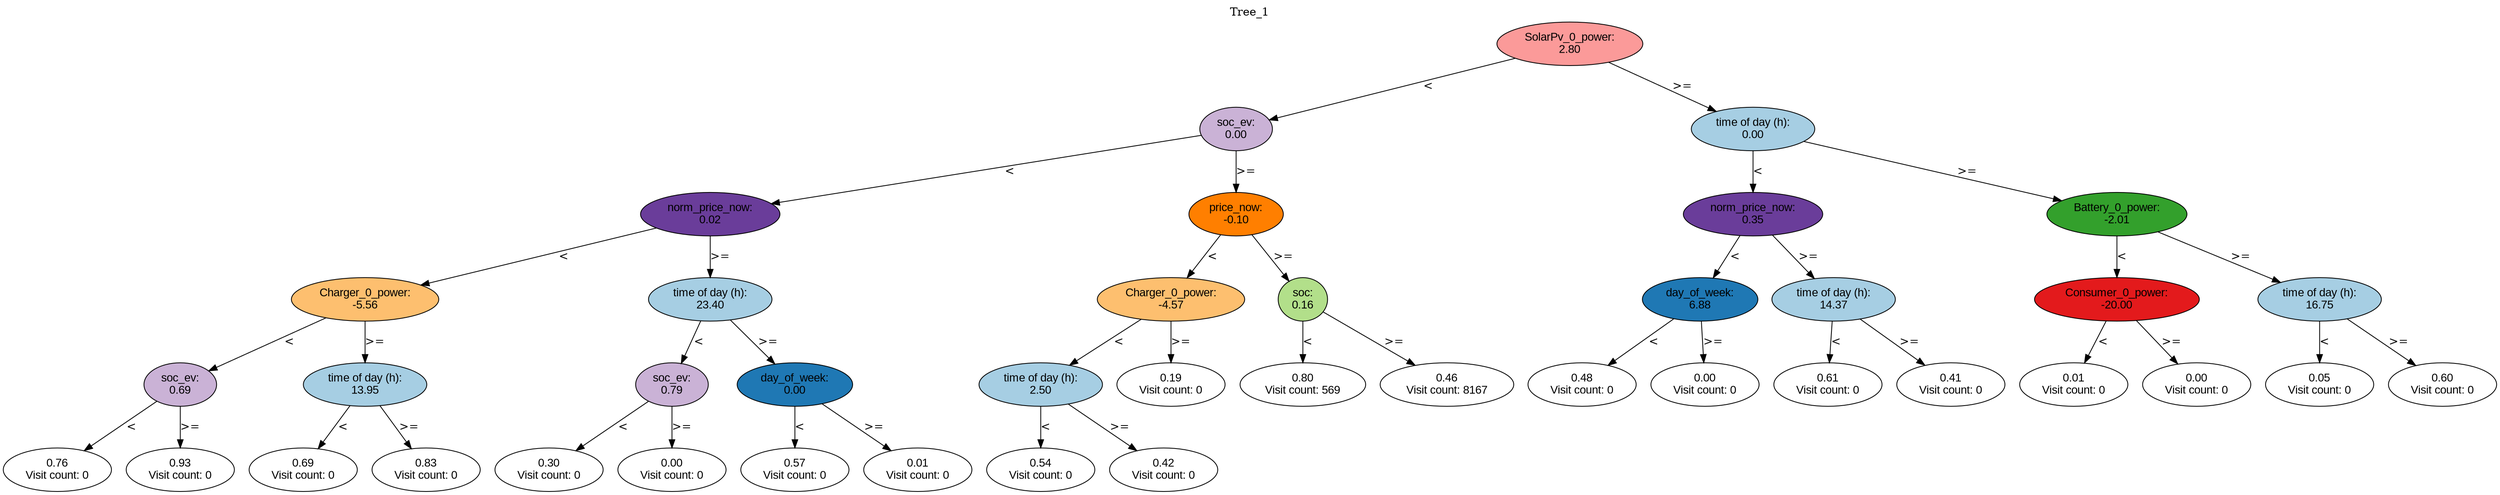 digraph BST {
    node [fontname="Arial" style=filled colorscheme=paired12];
    0 [ label = "SolarPv_0_power:
2.80" fillcolor=5];
    1 [ label = "soc_ev:
0.00" fillcolor=9];
    2 [ label = "norm_price_now:
0.02" fillcolor=10];
    3 [ label = "Charger_0_power:
-5.56" fillcolor=7];
    4 [ label = "soc_ev:
0.69" fillcolor=9];
    5 [ label = "0.76
Visit count: 0" fillcolor=white];
    6 [ label = "0.93
Visit count: 0" fillcolor=white];
    7 [ label = "time of day (h):
13.95" fillcolor=1];
    8 [ label = "0.69
Visit count: 0" fillcolor=white];
    9 [ label = "0.83
Visit count: 0" fillcolor=white];
    10 [ label = "time of day (h):
23.40" fillcolor=1];
    11 [ label = "soc_ev:
0.79" fillcolor=9];
    12 [ label = "0.30
Visit count: 0" fillcolor=white];
    13 [ label = "0.00
Visit count: 0" fillcolor=white];
    14 [ label = "day_of_week:
0.00" fillcolor=2];
    15 [ label = "0.57
Visit count: 0" fillcolor=white];
    16 [ label = "0.01
Visit count: 0" fillcolor=white];
    17 [ label = "price_now:
-0.10" fillcolor=8];
    18 [ label = "Charger_0_power:
-4.57" fillcolor=7];
    19 [ label = "time of day (h):
2.50" fillcolor=1];
    20 [ label = "0.54
Visit count: 0" fillcolor=white];
    21 [ label = "0.42
Visit count: 0" fillcolor=white];
    22 [ label = "0.19
Visit count: 0" fillcolor=white];
    23 [ label = "soc:
0.16" fillcolor=3];
    24 [ label = "0.80
Visit count: 569" fillcolor=white];
    25 [ label = "0.46
Visit count: 8167" fillcolor=white];
    26 [ label = "time of day (h):
0.00" fillcolor=1];
    27 [ label = "norm_price_now:
0.35" fillcolor=10];
    28 [ label = "day_of_week:
6.88" fillcolor=2];
    29 [ label = "0.48
Visit count: 0" fillcolor=white];
    30 [ label = "0.00
Visit count: 0" fillcolor=white];
    31 [ label = "time of day (h):
14.37" fillcolor=1];
    32 [ label = "0.61
Visit count: 0" fillcolor=white];
    33 [ label = "0.41
Visit count: 0" fillcolor=white];
    34 [ label = "Battery_0_power:
-2.01" fillcolor=4];
    35 [ label = "Consumer_0_power:
-20.00" fillcolor=6];
    36 [ label = "0.01
Visit count: 0" fillcolor=white];
    37 [ label = "0.00
Visit count: 0" fillcolor=white];
    38 [ label = "time of day (h):
16.75" fillcolor=1];
    39 [ label = "0.05
Visit count: 0" fillcolor=white];
    40 [ label = "0.60
Visit count: 0" fillcolor=white];

    0  -> 1[ label = "<"];
    0  -> 26[ label = ">="];
    1  -> 2[ label = "<"];
    1  -> 17[ label = ">="];
    2  -> 3[ label = "<"];
    2  -> 10[ label = ">="];
    3  -> 4[ label = "<"];
    3  -> 7[ label = ">="];
    4  -> 5[ label = "<"];
    4  -> 6[ label = ">="];
    7  -> 8[ label = "<"];
    7  -> 9[ label = ">="];
    10  -> 11[ label = "<"];
    10  -> 14[ label = ">="];
    11  -> 12[ label = "<"];
    11  -> 13[ label = ">="];
    14  -> 15[ label = "<"];
    14  -> 16[ label = ">="];
    17  -> 18[ label = "<"];
    17  -> 23[ label = ">="];
    18  -> 19[ label = "<"];
    18  -> 22[ label = ">="];
    19  -> 20[ label = "<"];
    19  -> 21[ label = ">="];
    23  -> 24[ label = "<"];
    23  -> 25[ label = ">="];
    26  -> 27[ label = "<"];
    26  -> 34[ label = ">="];
    27  -> 28[ label = "<"];
    27  -> 31[ label = ">="];
    28  -> 29[ label = "<"];
    28  -> 30[ label = ">="];
    31  -> 32[ label = "<"];
    31  -> 33[ label = ">="];
    34  -> 35[ label = "<"];
    34  -> 38[ label = ">="];
    35  -> 36[ label = "<"];
    35  -> 37[ label = ">="];
    38  -> 39[ label = "<"];
    38  -> 40[ label = ">="];

    labelloc="t";
    label="Tree_1";
}
